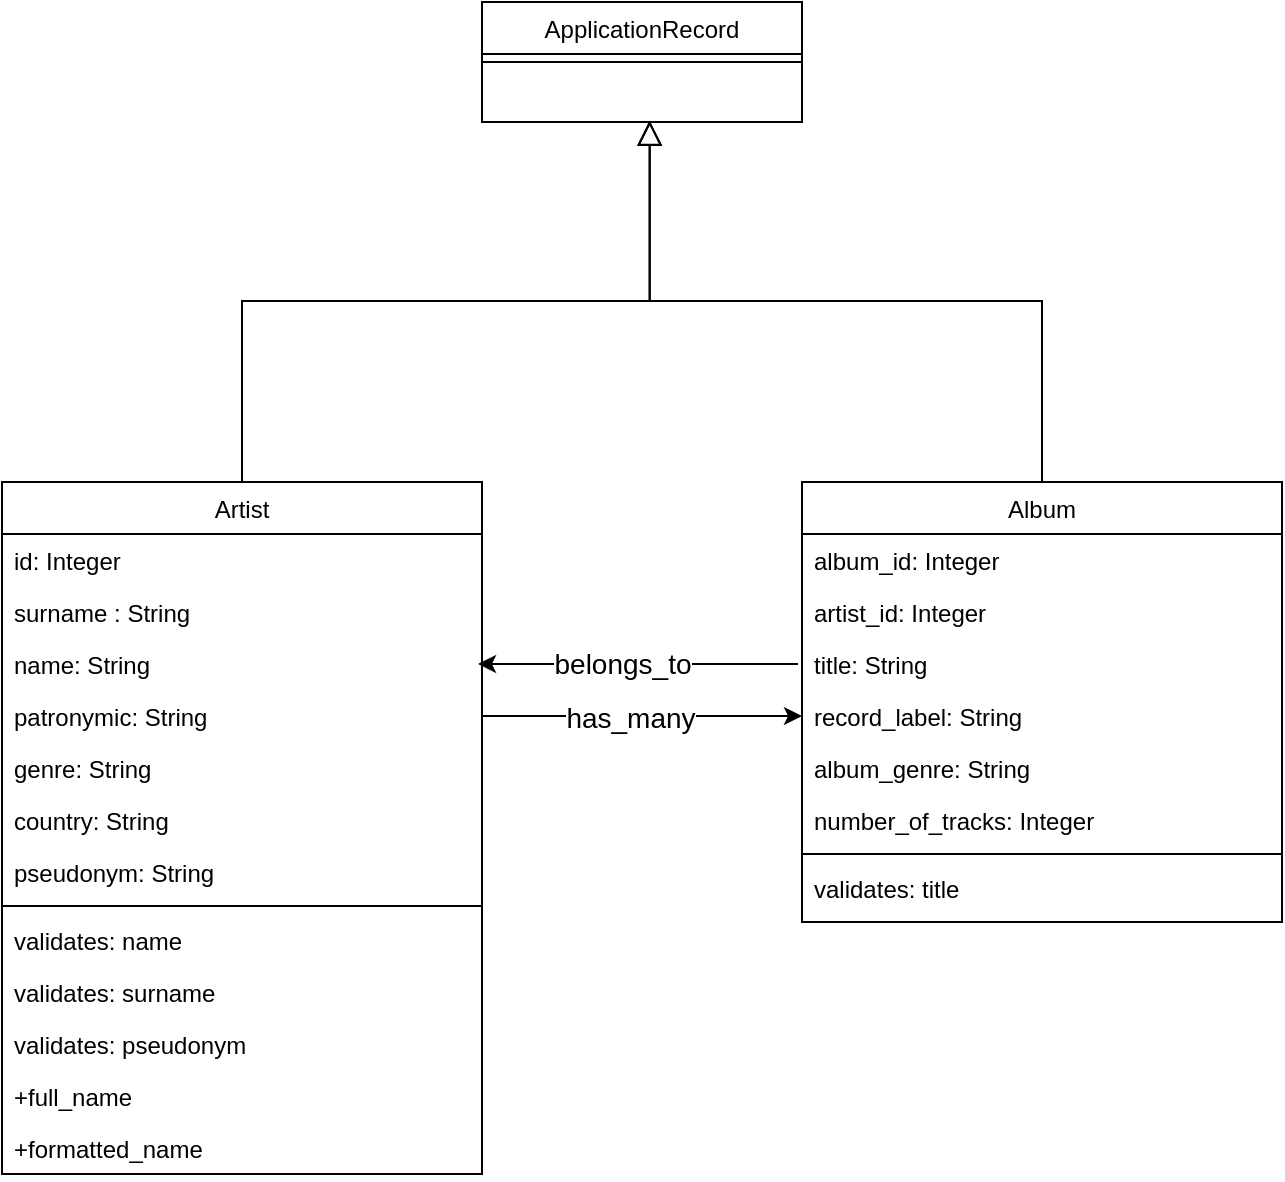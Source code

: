 <mxfile version="23.1.5" type="device">
  <diagram name="Страница — 1" id="uGFdsxHKnfpdUOo_jl-P">
    <mxGraphModel dx="1050" dy="2283" grid="1" gridSize="10" guides="1" tooltips="1" connect="1" arrows="1" fold="1" page="1" pageScale="1" pageWidth="1169" pageHeight="827" math="0" shadow="0">
      <root>
        <mxCell id="0" />
        <mxCell id="1" parent="0" />
        <mxCell id="Sy0aPe_jdPBEZ_0vsdRX-1" value="ApplicationRecord" style="swimlane;fontStyle=0;align=center;verticalAlign=top;childLayout=stackLayout;horizontal=1;startSize=26;horizontalStack=0;resizeParent=1;resizeLast=0;collapsible=1;marginBottom=0;rounded=0;shadow=0;strokeWidth=1;" vertex="1" parent="1">
          <mxGeometry x="470" y="-1130" width="160" height="60" as="geometry">
            <mxRectangle x="130" y="380" width="160" height="26" as="alternateBounds" />
          </mxGeometry>
        </mxCell>
        <mxCell id="Sy0aPe_jdPBEZ_0vsdRX-2" value="" style="line;html=1;strokeWidth=1;align=left;verticalAlign=middle;spacingTop=-1;spacingLeft=3;spacingRight=3;rotatable=0;labelPosition=right;points=[];portConstraint=eastwest;" vertex="1" parent="Sy0aPe_jdPBEZ_0vsdRX-1">
          <mxGeometry y="26" width="160" height="8" as="geometry" />
        </mxCell>
        <mxCell id="Sy0aPe_jdPBEZ_0vsdRX-3" style="text;align=left;verticalAlign=top;spacingLeft=4;spacingRight=4;overflow=hidden;rotatable=0;points=[[0,0.5],[1,0.5]];portConstraint=eastwest;" vertex="1" parent="Sy0aPe_jdPBEZ_0vsdRX-1">
          <mxGeometry y="34" width="160" height="26" as="geometry" />
        </mxCell>
        <mxCell id="Sy0aPe_jdPBEZ_0vsdRX-29" value="" style="endArrow=block;endSize=10;endFill=0;shadow=0;strokeWidth=1;rounded=0;edgeStyle=elbowEdgeStyle;elbow=vertical;exitX=0.5;exitY=0;exitDx=0;exitDy=0;entryX=0.524;entryY=0.978;entryDx=0;entryDy=0;entryPerimeter=0;" edge="1" parent="1" source="Sy0aPe_jdPBEZ_0vsdRX-47" target="Sy0aPe_jdPBEZ_0vsdRX-3">
          <mxGeometry width="160" relative="1" as="geometry">
            <mxPoint x="750" y="-890.0" as="sourcePoint" />
            <mxPoint x="380" y="-1050" as="targetPoint" />
          </mxGeometry>
        </mxCell>
        <mxCell id="Sy0aPe_jdPBEZ_0vsdRX-30" value="" style="endArrow=block;endSize=10;endFill=0;shadow=0;strokeWidth=1;rounded=0;edgeStyle=elbowEdgeStyle;elbow=vertical;exitX=0.5;exitY=0;exitDx=0;exitDy=0;entryX=0.524;entryY=0.973;entryDx=0;entryDy=0;entryPerimeter=0;" edge="1" parent="1" source="Sy0aPe_jdPBEZ_0vsdRX-32" target="Sy0aPe_jdPBEZ_0vsdRX-3">
          <mxGeometry width="160" relative="1" as="geometry">
            <mxPoint x="610" y="-260" as="sourcePoint" />
            <mxPoint x="554" y="-1070" as="targetPoint" />
          </mxGeometry>
        </mxCell>
        <mxCell id="Sy0aPe_jdPBEZ_0vsdRX-32" value="Artist" style="swimlane;fontStyle=0;align=center;verticalAlign=top;childLayout=stackLayout;horizontal=1;startSize=26;horizontalStack=0;resizeParent=1;resizeLast=0;collapsible=1;marginBottom=0;rounded=0;shadow=0;strokeWidth=1;" vertex="1" parent="1">
          <mxGeometry x="230" y="-890" width="240" height="346" as="geometry">
            <mxRectangle x="550" y="140" width="160" height="26" as="alternateBounds" />
          </mxGeometry>
        </mxCell>
        <mxCell id="Sy0aPe_jdPBEZ_0vsdRX-33" value="id: Integer" style="text;align=left;verticalAlign=top;spacingLeft=4;spacingRight=4;overflow=hidden;rotatable=0;points=[[0,0.5],[1,0.5]];portConstraint=eastwest;" vertex="1" parent="Sy0aPe_jdPBEZ_0vsdRX-32">
          <mxGeometry y="26" width="240" height="26" as="geometry" />
        </mxCell>
        <mxCell id="Sy0aPe_jdPBEZ_0vsdRX-41" value="surname : String" style="text;align=left;verticalAlign=top;spacingLeft=4;spacingRight=4;overflow=hidden;rotatable=0;points=[[0,0.5],[1,0.5]];portConstraint=eastwest;" vertex="1" parent="Sy0aPe_jdPBEZ_0vsdRX-32">
          <mxGeometry y="52" width="240" height="26" as="geometry" />
        </mxCell>
        <mxCell id="Sy0aPe_jdPBEZ_0vsdRX-40" value="name: String" style="text;align=left;verticalAlign=top;spacingLeft=4;spacingRight=4;overflow=hidden;rotatable=0;points=[[0,0.5],[1,0.5]];portConstraint=eastwest;" vertex="1" parent="Sy0aPe_jdPBEZ_0vsdRX-32">
          <mxGeometry y="78" width="240" height="26" as="geometry" />
        </mxCell>
        <mxCell id="Sy0aPe_jdPBEZ_0vsdRX-39" value="patronymic: String" style="text;align=left;verticalAlign=top;spacingLeft=4;spacingRight=4;overflow=hidden;rotatable=0;points=[[0,0.5],[1,0.5]];portConstraint=eastwest;" vertex="1" parent="Sy0aPe_jdPBEZ_0vsdRX-32">
          <mxGeometry y="104" width="240" height="26" as="geometry" />
        </mxCell>
        <mxCell id="Sy0aPe_jdPBEZ_0vsdRX-38" value="genre: String" style="text;align=left;verticalAlign=top;spacingLeft=4;spacingRight=4;overflow=hidden;rotatable=0;points=[[0,0.5],[1,0.5]];portConstraint=eastwest;" vertex="1" parent="Sy0aPe_jdPBEZ_0vsdRX-32">
          <mxGeometry y="130" width="240" height="26" as="geometry" />
        </mxCell>
        <mxCell id="Sy0aPe_jdPBEZ_0vsdRX-43" value="country: String" style="text;align=left;verticalAlign=top;spacingLeft=4;spacingRight=4;overflow=hidden;rotatable=0;points=[[0,0.5],[1,0.5]];portConstraint=eastwest;" vertex="1" parent="Sy0aPe_jdPBEZ_0vsdRX-32">
          <mxGeometry y="156" width="240" height="26" as="geometry" />
        </mxCell>
        <mxCell id="Sy0aPe_jdPBEZ_0vsdRX-42" value="pseudonym: String" style="text;align=left;verticalAlign=top;spacingLeft=4;spacingRight=4;overflow=hidden;rotatable=0;points=[[0,0.5],[1,0.5]];portConstraint=eastwest;" vertex="1" parent="Sy0aPe_jdPBEZ_0vsdRX-32">
          <mxGeometry y="182" width="240" height="26" as="geometry" />
        </mxCell>
        <mxCell id="Sy0aPe_jdPBEZ_0vsdRX-34" value="" style="line;html=1;strokeWidth=1;align=left;verticalAlign=middle;spacingTop=-1;spacingLeft=3;spacingRight=3;rotatable=0;labelPosition=right;points=[];portConstraint=eastwest;" vertex="1" parent="Sy0aPe_jdPBEZ_0vsdRX-32">
          <mxGeometry y="208" width="240" height="8" as="geometry" />
        </mxCell>
        <mxCell id="Sy0aPe_jdPBEZ_0vsdRX-35" value="validates: name" style="text;align=left;verticalAlign=top;spacingLeft=4;spacingRight=4;overflow=hidden;rotatable=0;points=[[0,0.5],[1,0.5]];portConstraint=eastwest;" vertex="1" parent="Sy0aPe_jdPBEZ_0vsdRX-32">
          <mxGeometry y="216" width="240" height="26" as="geometry" />
        </mxCell>
        <mxCell id="Sy0aPe_jdPBEZ_0vsdRX-36" value="validates: surname" style="text;align=left;verticalAlign=top;spacingLeft=4;spacingRight=4;overflow=hidden;rotatable=0;points=[[0,0.5],[1,0.5]];portConstraint=eastwest;fontStyle=0" vertex="1" parent="Sy0aPe_jdPBEZ_0vsdRX-32">
          <mxGeometry y="242" width="240" height="26" as="geometry" />
        </mxCell>
        <mxCell id="Sy0aPe_jdPBEZ_0vsdRX-37" value="validates: pseudonym" style="text;align=left;verticalAlign=top;spacingLeft=4;spacingRight=4;overflow=hidden;rotatable=0;points=[[0,0.5],[1,0.5]];portConstraint=eastwest;" vertex="1" parent="Sy0aPe_jdPBEZ_0vsdRX-32">
          <mxGeometry y="268" width="240" height="26" as="geometry" />
        </mxCell>
        <mxCell id="Sy0aPe_jdPBEZ_0vsdRX-45" value="+full_name" style="text;align=left;verticalAlign=top;spacingLeft=4;spacingRight=4;overflow=hidden;rotatable=0;points=[[0,0.5],[1,0.5]];portConstraint=eastwest;" vertex="1" parent="Sy0aPe_jdPBEZ_0vsdRX-32">
          <mxGeometry y="294" width="240" height="26" as="geometry" />
        </mxCell>
        <mxCell id="Sy0aPe_jdPBEZ_0vsdRX-44" value="+formatted_name" style="text;align=left;verticalAlign=top;spacingLeft=4;spacingRight=4;overflow=hidden;rotatable=0;points=[[0,0.5],[1,0.5]];portConstraint=eastwest;" vertex="1" parent="Sy0aPe_jdPBEZ_0vsdRX-32">
          <mxGeometry y="320" width="240" height="26" as="geometry" />
        </mxCell>
        <mxCell id="Sy0aPe_jdPBEZ_0vsdRX-47" value="Album" style="swimlane;fontStyle=0;align=center;verticalAlign=top;childLayout=stackLayout;horizontal=1;startSize=26;horizontalStack=0;resizeParent=1;resizeLast=0;collapsible=1;marginBottom=0;rounded=0;shadow=0;strokeWidth=1;" vertex="1" parent="1">
          <mxGeometry x="630" y="-890" width="240" height="220" as="geometry">
            <mxRectangle x="550" y="140" width="160" height="26" as="alternateBounds" />
          </mxGeometry>
        </mxCell>
        <mxCell id="Sy0aPe_jdPBEZ_0vsdRX-48" value="album_id: Integer" style="text;align=left;verticalAlign=top;spacingLeft=4;spacingRight=4;overflow=hidden;rotatable=0;points=[[0,0.5],[1,0.5]];portConstraint=eastwest;" vertex="1" parent="Sy0aPe_jdPBEZ_0vsdRX-47">
          <mxGeometry y="26" width="240" height="26" as="geometry" />
        </mxCell>
        <mxCell id="Sy0aPe_jdPBEZ_0vsdRX-49" value="artist_id: Integer" style="text;align=left;verticalAlign=top;spacingLeft=4;spacingRight=4;overflow=hidden;rotatable=0;points=[[0,0.5],[1,0.5]];portConstraint=eastwest;" vertex="1" parent="Sy0aPe_jdPBEZ_0vsdRX-47">
          <mxGeometry y="52" width="240" height="26" as="geometry" />
        </mxCell>
        <mxCell id="Sy0aPe_jdPBEZ_0vsdRX-50" value="title: String" style="text;align=left;verticalAlign=top;spacingLeft=4;spacingRight=4;overflow=hidden;rotatable=0;points=[[0,0.5],[1,0.5]];portConstraint=eastwest;" vertex="1" parent="Sy0aPe_jdPBEZ_0vsdRX-47">
          <mxGeometry y="78" width="240" height="26" as="geometry" />
        </mxCell>
        <mxCell id="Sy0aPe_jdPBEZ_0vsdRX-51" value="record_label: String" style="text;align=left;verticalAlign=top;spacingLeft=4;spacingRight=4;overflow=hidden;rotatable=0;points=[[0,0.5],[1,0.5]];portConstraint=eastwest;" vertex="1" parent="Sy0aPe_jdPBEZ_0vsdRX-47">
          <mxGeometry y="104" width="240" height="26" as="geometry" />
        </mxCell>
        <mxCell id="Sy0aPe_jdPBEZ_0vsdRX-52" value="album_genre: String" style="text;align=left;verticalAlign=top;spacingLeft=4;spacingRight=4;overflow=hidden;rotatable=0;points=[[0,0.5],[1,0.5]];portConstraint=eastwest;" vertex="1" parent="Sy0aPe_jdPBEZ_0vsdRX-47">
          <mxGeometry y="130" width="240" height="26" as="geometry" />
        </mxCell>
        <mxCell id="Sy0aPe_jdPBEZ_0vsdRX-53" value="number_of_tracks: Integer" style="text;align=left;verticalAlign=top;spacingLeft=4;spacingRight=4;overflow=hidden;rotatable=0;points=[[0,0.5],[1,0.5]];portConstraint=eastwest;" vertex="1" parent="Sy0aPe_jdPBEZ_0vsdRX-47">
          <mxGeometry y="156" width="240" height="26" as="geometry" />
        </mxCell>
        <mxCell id="Sy0aPe_jdPBEZ_0vsdRX-55" value="" style="line;html=1;strokeWidth=1;align=left;verticalAlign=middle;spacingTop=-1;spacingLeft=3;spacingRight=3;rotatable=0;labelPosition=right;points=[];portConstraint=eastwest;" vertex="1" parent="Sy0aPe_jdPBEZ_0vsdRX-47">
          <mxGeometry y="182" width="240" height="8" as="geometry" />
        </mxCell>
        <mxCell id="Sy0aPe_jdPBEZ_0vsdRX-56" value="validates: title" style="text;align=left;verticalAlign=top;spacingLeft=4;spacingRight=4;overflow=hidden;rotatable=0;points=[[0,0.5],[1,0.5]];portConstraint=eastwest;" vertex="1" parent="Sy0aPe_jdPBEZ_0vsdRX-47">
          <mxGeometry y="190" width="240" height="26" as="geometry" />
        </mxCell>
        <mxCell id="Sy0aPe_jdPBEZ_0vsdRX-61" style="edgeStyle=orthogonalEdgeStyle;rounded=0;orthogonalLoop=1;jettySize=auto;html=1;exitX=0;exitY=0.5;exitDx=0;exitDy=0;entryX=1;entryY=0.5;entryDx=0;entryDy=0;" edge="1" parent="1">
          <mxGeometry relative="1" as="geometry">
            <mxPoint x="628" y="-799" as="sourcePoint" />
            <mxPoint x="468" y="-799" as="targetPoint" />
          </mxGeometry>
        </mxCell>
        <mxCell id="Sy0aPe_jdPBEZ_0vsdRX-62" value="&lt;font style=&quot;font-size: 14px;&quot;&gt;belongs_to&lt;/font&gt;" style="edgeLabel;html=1;align=center;verticalAlign=middle;resizable=0;points=[];" vertex="1" connectable="0" parent="Sy0aPe_jdPBEZ_0vsdRX-61">
          <mxGeometry x="0.189" relative="1" as="geometry">
            <mxPoint x="7" as="offset" />
          </mxGeometry>
        </mxCell>
        <mxCell id="Sy0aPe_jdPBEZ_0vsdRX-63" style="edgeStyle=orthogonalEdgeStyle;rounded=0;orthogonalLoop=1;jettySize=auto;html=1;exitX=1;exitY=0.5;exitDx=0;exitDy=0;entryX=0;entryY=0.5;entryDx=0;entryDy=0;" edge="1" parent="1" source="Sy0aPe_jdPBEZ_0vsdRX-39" target="Sy0aPe_jdPBEZ_0vsdRX-51">
          <mxGeometry relative="1" as="geometry" />
        </mxCell>
        <mxCell id="Sy0aPe_jdPBEZ_0vsdRX-64" value="&lt;font style=&quot;font-size: 14px;&quot;&gt;has_many&lt;/font&gt;" style="edgeLabel;html=1;align=center;verticalAlign=middle;resizable=0;points=[];" vertex="1" connectable="0" parent="Sy0aPe_jdPBEZ_0vsdRX-63">
          <mxGeometry x="-0.072" y="-1" relative="1" as="geometry">
            <mxPoint as="offset" />
          </mxGeometry>
        </mxCell>
      </root>
    </mxGraphModel>
  </diagram>
</mxfile>
